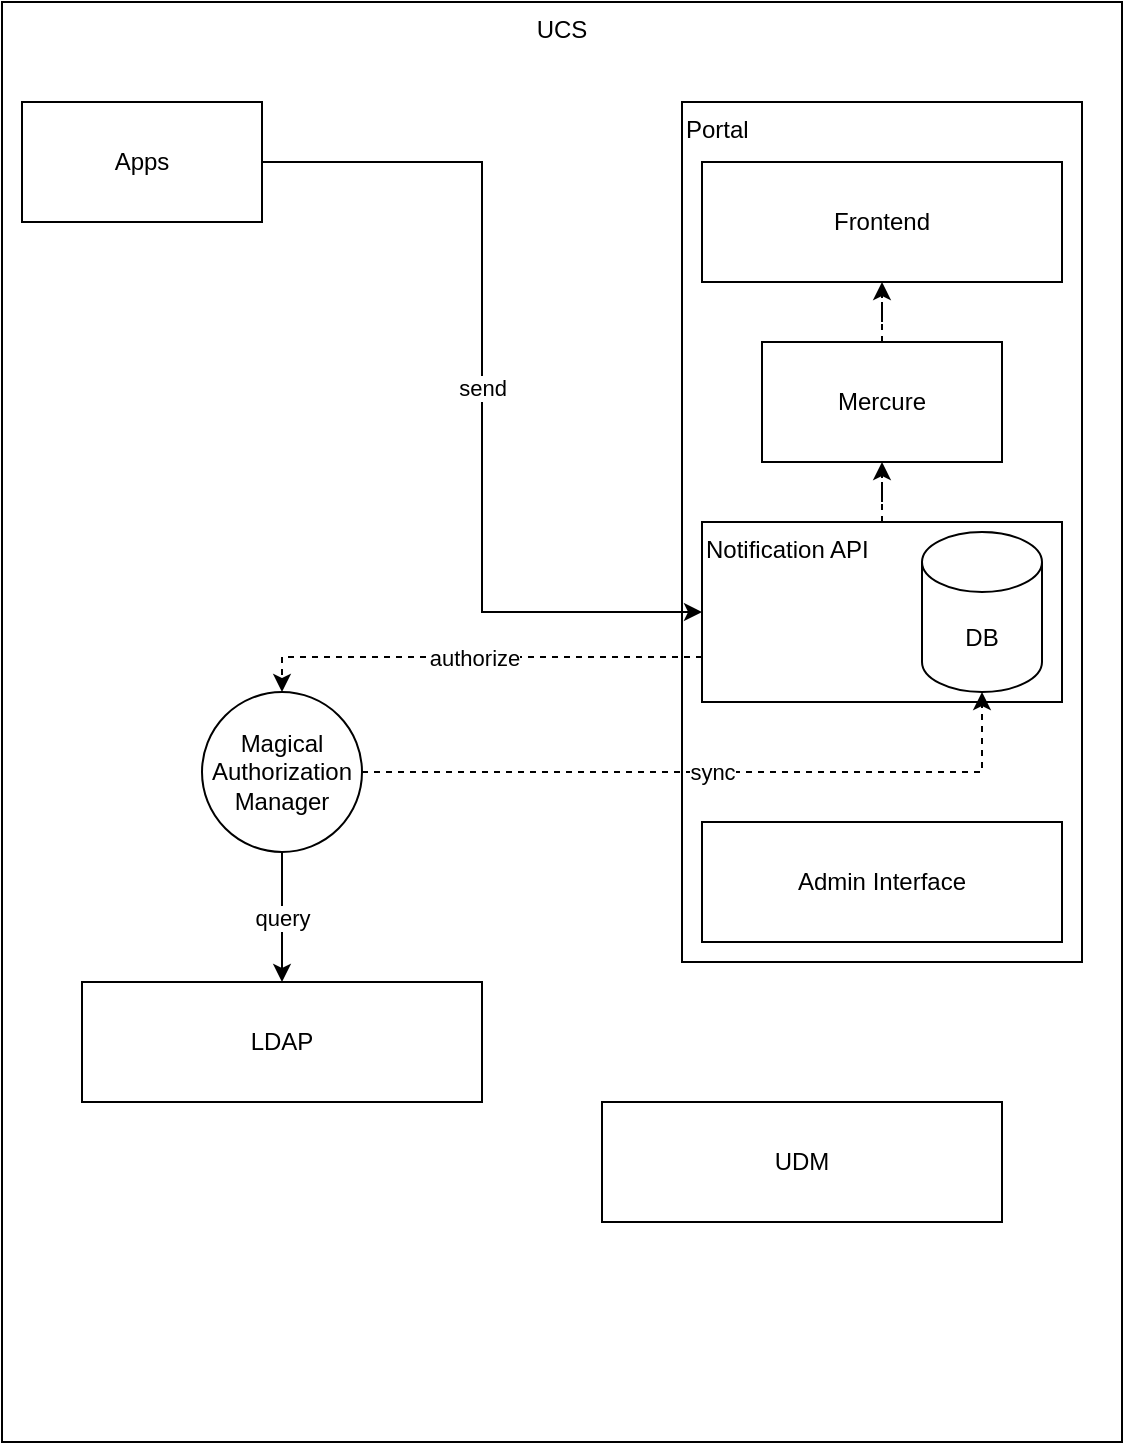 <mxfile version="20.4.0" type="device"><diagram id="1jhNolzpLVRt7p_nLKzx" name="Seite-1"><mxGraphModel dx="2726" dy="1152" grid="1" gridSize="10" guides="1" tooltips="1" connect="1" arrows="1" fold="1" page="1" pageScale="1" pageWidth="827" pageHeight="1169" math="0" shadow="0"><root><mxCell id="0"/><mxCell id="1" parent="0"/><mxCell id="LER_lbdf34Ng2lBisySJ-4" value="&lt;div&gt;UCS&lt;/div&gt;" style="rounded=0;whiteSpace=wrap;html=1;verticalAlign=top;" vertex="1" parent="1"><mxGeometry x="150" y="170" width="560" height="720" as="geometry"/></mxCell><mxCell id="LER_lbdf34Ng2lBisySJ-3" value="Portal" style="rounded=0;whiteSpace=wrap;html=1;align=left;verticalAlign=top;" vertex="1" parent="1"><mxGeometry x="490" y="220" width="200" height="430" as="geometry"/></mxCell><mxCell id="LER_lbdf34Ng2lBisySJ-12" value="send" style="edgeStyle=orthogonalEdgeStyle;rounded=0;orthogonalLoop=1;jettySize=auto;html=1;entryX=0;entryY=0.5;entryDx=0;entryDy=0;" edge="1" parent="1" source="LER_lbdf34Ng2lBisySJ-2" target="LER_lbdf34Ng2lBisySJ-11"><mxGeometry relative="1" as="geometry"/></mxCell><mxCell id="LER_lbdf34Ng2lBisySJ-2" value="Apps" style="rounded=0;whiteSpace=wrap;html=1;" vertex="1" parent="1"><mxGeometry x="160" y="220" width="120" height="60" as="geometry"/></mxCell><mxCell id="LER_lbdf34Ng2lBisySJ-7" value="UDM" style="rounded=0;whiteSpace=wrap;html=1;" vertex="1" parent="1"><mxGeometry x="450" y="720" width="200" height="60" as="geometry"/></mxCell><mxCell id="LER_lbdf34Ng2lBisySJ-19" value="" style="edgeStyle=orthogonalEdgeStyle;rounded=0;orthogonalLoop=1;jettySize=auto;html=1;dashed=1;" edge="1" parent="1" source="LER_lbdf34Ng2lBisySJ-9" target="LER_lbdf34Ng2lBisySJ-10"><mxGeometry relative="1" as="geometry"/></mxCell><mxCell id="LER_lbdf34Ng2lBisySJ-9" value="Mercure" style="rounded=0;whiteSpace=wrap;html=1;" vertex="1" parent="1"><mxGeometry x="530" y="340" width="120" height="60" as="geometry"/></mxCell><mxCell id="LER_lbdf34Ng2lBisySJ-10" value="Frontend" style="rounded=0;whiteSpace=wrap;html=1;" vertex="1" parent="1"><mxGeometry x="500" y="250" width="180" height="60" as="geometry"/></mxCell><mxCell id="LER_lbdf34Ng2lBisySJ-20" value="" style="edgeStyle=orthogonalEdgeStyle;rounded=0;orthogonalLoop=1;jettySize=auto;html=1;dashed=1;" edge="1" parent="1" source="LER_lbdf34Ng2lBisySJ-11" target="LER_lbdf34Ng2lBisySJ-9"><mxGeometry relative="1" as="geometry"/></mxCell><mxCell id="LER_lbdf34Ng2lBisySJ-21" value="authorize" style="edgeStyle=orthogonalEdgeStyle;rounded=0;orthogonalLoop=1;jettySize=auto;html=1;exitX=0;exitY=0.75;exitDx=0;exitDy=0;dashed=1;entryX=0.5;entryY=0;entryDx=0;entryDy=0;" edge="1" parent="1" source="LER_lbdf34Ng2lBisySJ-11" target="LER_lbdf34Ng2lBisySJ-14"><mxGeometry relative="1" as="geometry"><Array as="points"><mxPoint x="290" y="498"/></Array></mxGeometry></mxCell><mxCell id="LER_lbdf34Ng2lBisySJ-11" value="Notification API" style="rounded=0;whiteSpace=wrap;html=1;align=left;verticalAlign=top;" vertex="1" parent="1"><mxGeometry x="500" y="430" width="180" height="90" as="geometry"/></mxCell><mxCell id="LER_lbdf34Ng2lBisySJ-8" value="DB" style="shape=cylinder3;whiteSpace=wrap;html=1;boundedLbl=1;backgroundOutline=1;size=15;" vertex="1" parent="1"><mxGeometry x="610" y="435" width="60" height="80" as="geometry"/></mxCell><mxCell id="LER_lbdf34Ng2lBisySJ-13" value="LDAP" style="rounded=0;whiteSpace=wrap;html=1;" vertex="1" parent="1"><mxGeometry x="190" y="660" width="200" height="60" as="geometry"/></mxCell><mxCell id="LER_lbdf34Ng2lBisySJ-16" value="query" style="edgeStyle=orthogonalEdgeStyle;rounded=0;orthogonalLoop=1;jettySize=auto;html=1;exitX=0.5;exitY=1;exitDx=0;exitDy=0;entryX=0.5;entryY=0;entryDx=0;entryDy=0;" edge="1" parent="1" source="LER_lbdf34Ng2lBisySJ-14" target="LER_lbdf34Ng2lBisySJ-13"><mxGeometry relative="1" as="geometry"/></mxCell><mxCell id="LER_lbdf34Ng2lBisySJ-17" value="sync" style="edgeStyle=orthogonalEdgeStyle;rounded=0;orthogonalLoop=1;jettySize=auto;html=1;exitX=1;exitY=0.5;exitDx=0;exitDy=0;dashed=1;entryX=0.5;entryY=1;entryDx=0;entryDy=0;entryPerimeter=0;" edge="1" parent="1" source="LER_lbdf34Ng2lBisySJ-14" target="LER_lbdf34Ng2lBisySJ-8"><mxGeometry relative="1" as="geometry"/></mxCell><mxCell id="LER_lbdf34Ng2lBisySJ-14" value="Magical Authorization Manager" style="ellipse;whiteSpace=wrap;html=1;aspect=fixed;" vertex="1" parent="1"><mxGeometry x="250" y="515" width="80" height="80" as="geometry"/></mxCell><mxCell id="LER_lbdf34Ng2lBisySJ-15" value="Admin Interface" style="rounded=0;whiteSpace=wrap;html=1;" vertex="1" parent="1"><mxGeometry x="500" y="580" width="180" height="60" as="geometry"/></mxCell></root></mxGraphModel></diagram></mxfile>